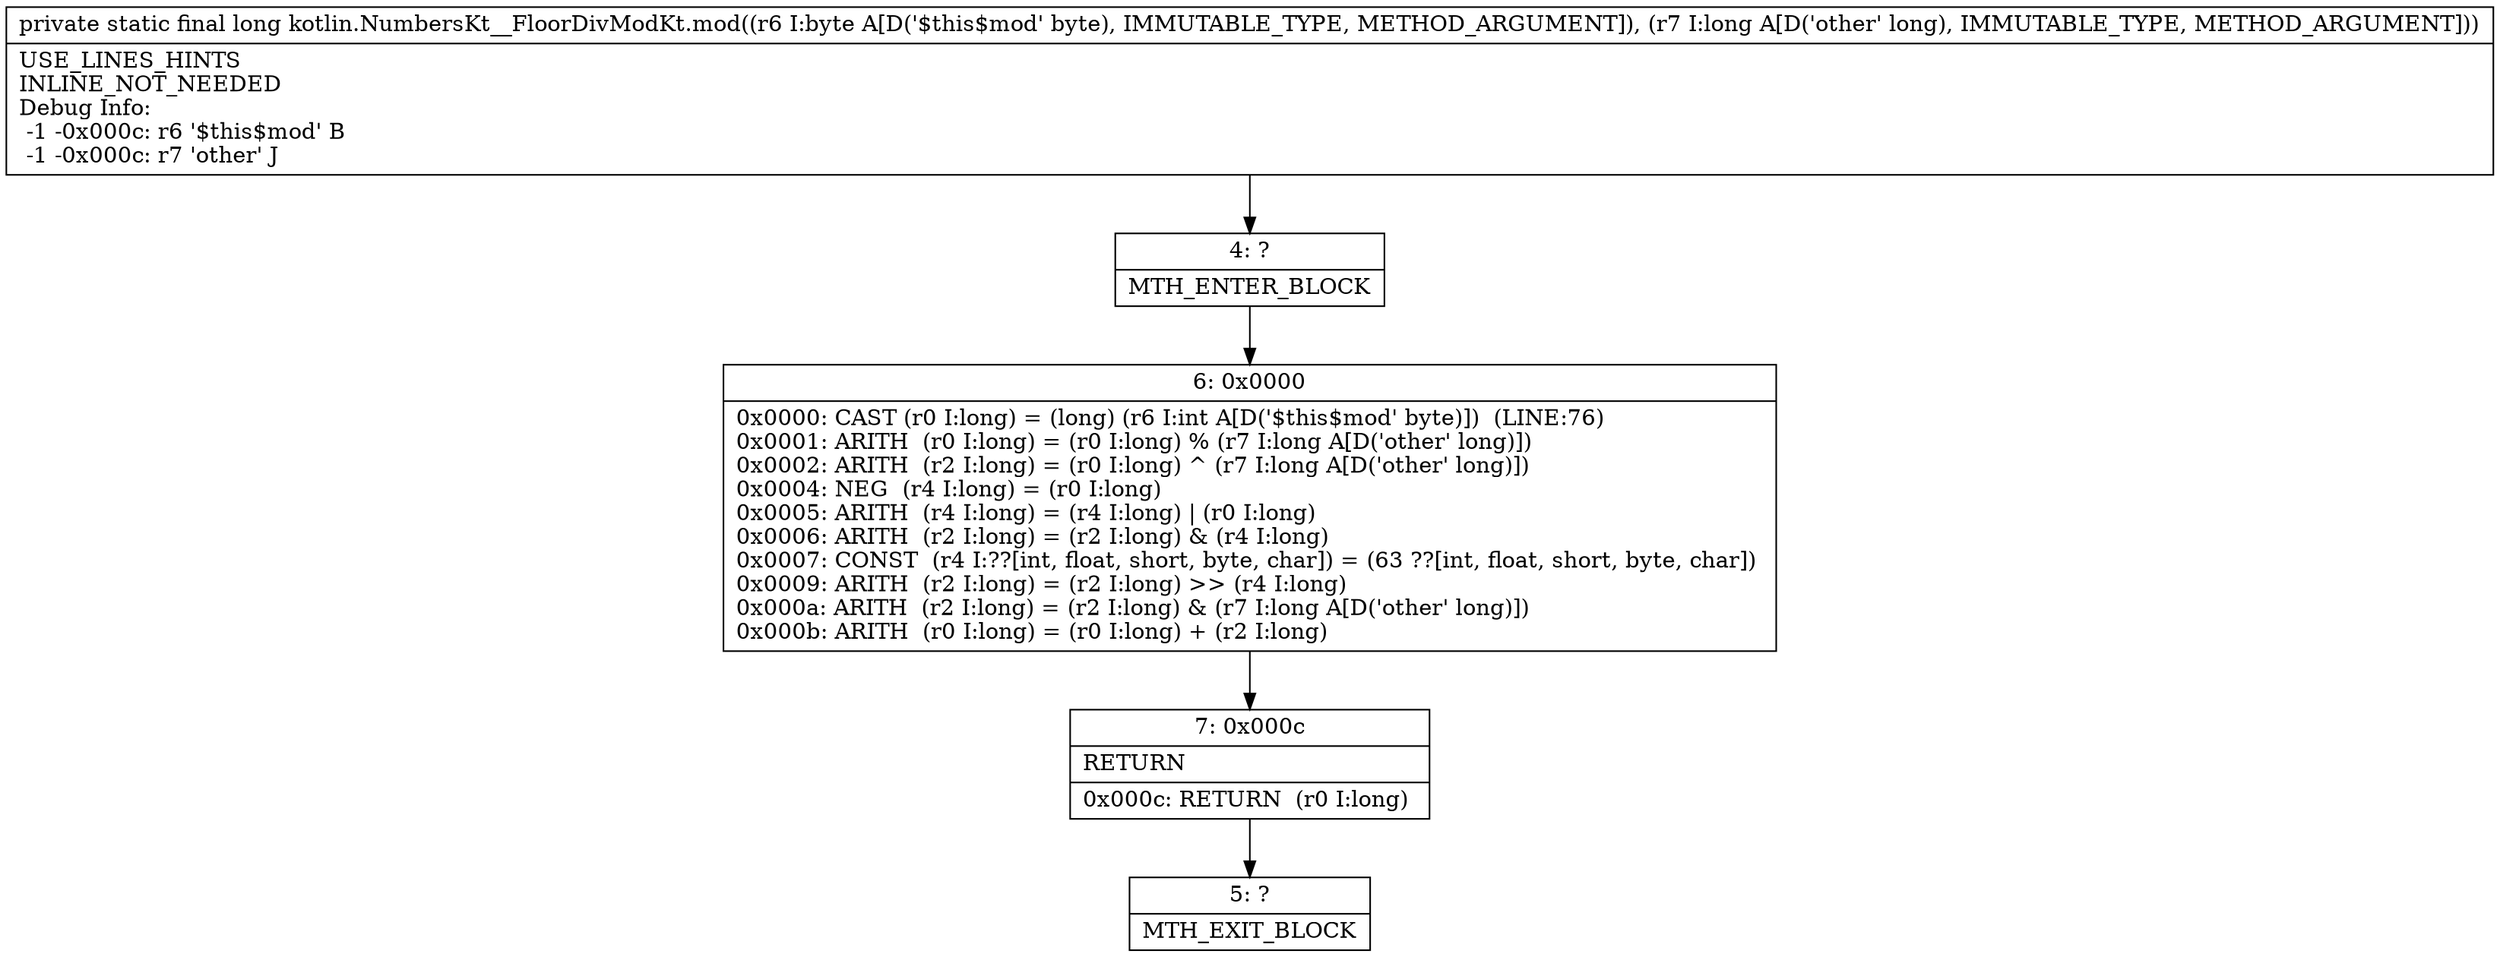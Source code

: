 digraph "CFG forkotlin.NumbersKt__FloorDivModKt.mod(BJ)J" {
Node_4 [shape=record,label="{4\:\ ?|MTH_ENTER_BLOCK\l}"];
Node_6 [shape=record,label="{6\:\ 0x0000|0x0000: CAST (r0 I:long) = (long) (r6 I:int A[D('$this$mod' byte)])  (LINE:76)\l0x0001: ARITH  (r0 I:long) = (r0 I:long) % (r7 I:long A[D('other' long)]) \l0x0002: ARITH  (r2 I:long) = (r0 I:long) ^ (r7 I:long A[D('other' long)]) \l0x0004: NEG  (r4 I:long) = (r0 I:long) \l0x0005: ARITH  (r4 I:long) = (r4 I:long) \| (r0 I:long) \l0x0006: ARITH  (r2 I:long) = (r2 I:long) & (r4 I:long) \l0x0007: CONST  (r4 I:??[int, float, short, byte, char]) = (63 ??[int, float, short, byte, char]) \l0x0009: ARITH  (r2 I:long) = (r2 I:long) \>\> (r4 I:long) \l0x000a: ARITH  (r2 I:long) = (r2 I:long) & (r7 I:long A[D('other' long)]) \l0x000b: ARITH  (r0 I:long) = (r0 I:long) + (r2 I:long) \l}"];
Node_7 [shape=record,label="{7\:\ 0x000c|RETURN\l|0x000c: RETURN  (r0 I:long) \l}"];
Node_5 [shape=record,label="{5\:\ ?|MTH_EXIT_BLOCK\l}"];
MethodNode[shape=record,label="{private static final long kotlin.NumbersKt__FloorDivModKt.mod((r6 I:byte A[D('$this$mod' byte), IMMUTABLE_TYPE, METHOD_ARGUMENT]), (r7 I:long A[D('other' long), IMMUTABLE_TYPE, METHOD_ARGUMENT]))  | USE_LINES_HINTS\lINLINE_NOT_NEEDED\lDebug Info:\l  \-1 \-0x000c: r6 '$this$mod' B\l  \-1 \-0x000c: r7 'other' J\l}"];
MethodNode -> Node_4;Node_4 -> Node_6;
Node_6 -> Node_7;
Node_7 -> Node_5;
}

